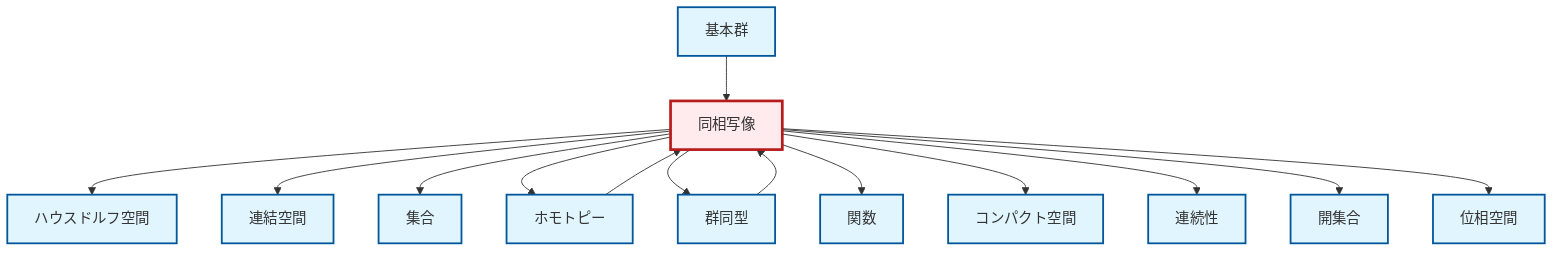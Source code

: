 graph TD
    classDef definition fill:#e1f5fe,stroke:#01579b,stroke-width:2px
    classDef theorem fill:#f3e5f5,stroke:#4a148c,stroke-width:2px
    classDef axiom fill:#fff3e0,stroke:#e65100,stroke-width:2px
    classDef example fill:#e8f5e9,stroke:#1b5e20,stroke-width:2px
    classDef current fill:#ffebee,stroke:#b71c1c,stroke-width:3px
    def-open-set["開集合"]:::definition
    def-set["集合"]:::definition
    def-compact["コンパクト空間"]:::definition
    def-homeomorphism["同相写像"]:::definition
    def-function["関数"]:::definition
    def-continuity["連続性"]:::definition
    def-homotopy["ホモトピー"]:::definition
    def-connected["連結空間"]:::definition
    def-topological-space["位相空間"]:::definition
    def-hausdorff["ハウスドルフ空間"]:::definition
    def-isomorphism["群同型"]:::definition
    def-fundamental-group["基本群"]:::definition
    def-homeomorphism --> def-hausdorff
    def-homeomorphism --> def-connected
    def-homotopy --> def-homeomorphism
    def-homeomorphism --> def-set
    def-fundamental-group --> def-homeomorphism
    def-homeomorphism --> def-homotopy
    def-homeomorphism --> def-isomorphism
    def-homeomorphism --> def-function
    def-homeomorphism --> def-compact
    def-homeomorphism --> def-continuity
    def-homeomorphism --> def-open-set
    def-isomorphism --> def-homeomorphism
    def-homeomorphism --> def-topological-space
    class def-homeomorphism current